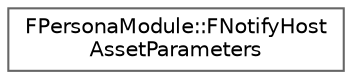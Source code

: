 digraph "Graphical Class Hierarchy"
{
 // INTERACTIVE_SVG=YES
 // LATEX_PDF_SIZE
  bgcolor="transparent";
  edge [fontname=Helvetica,fontsize=10,labelfontname=Helvetica,labelfontsize=10];
  node [fontname=Helvetica,fontsize=10,shape=box,height=0.2,width=0.4];
  rankdir="LR";
  Node0 [id="Node000000",label="FPersonaModule::FNotifyHost\lAssetParameters",height=0.2,width=0.4,color="grey40", fillcolor="white", style="filled",URL="$d8/d28/structFPersonaModule_1_1FNotifyHostAssetParameters.html",tooltip=" "];
}
